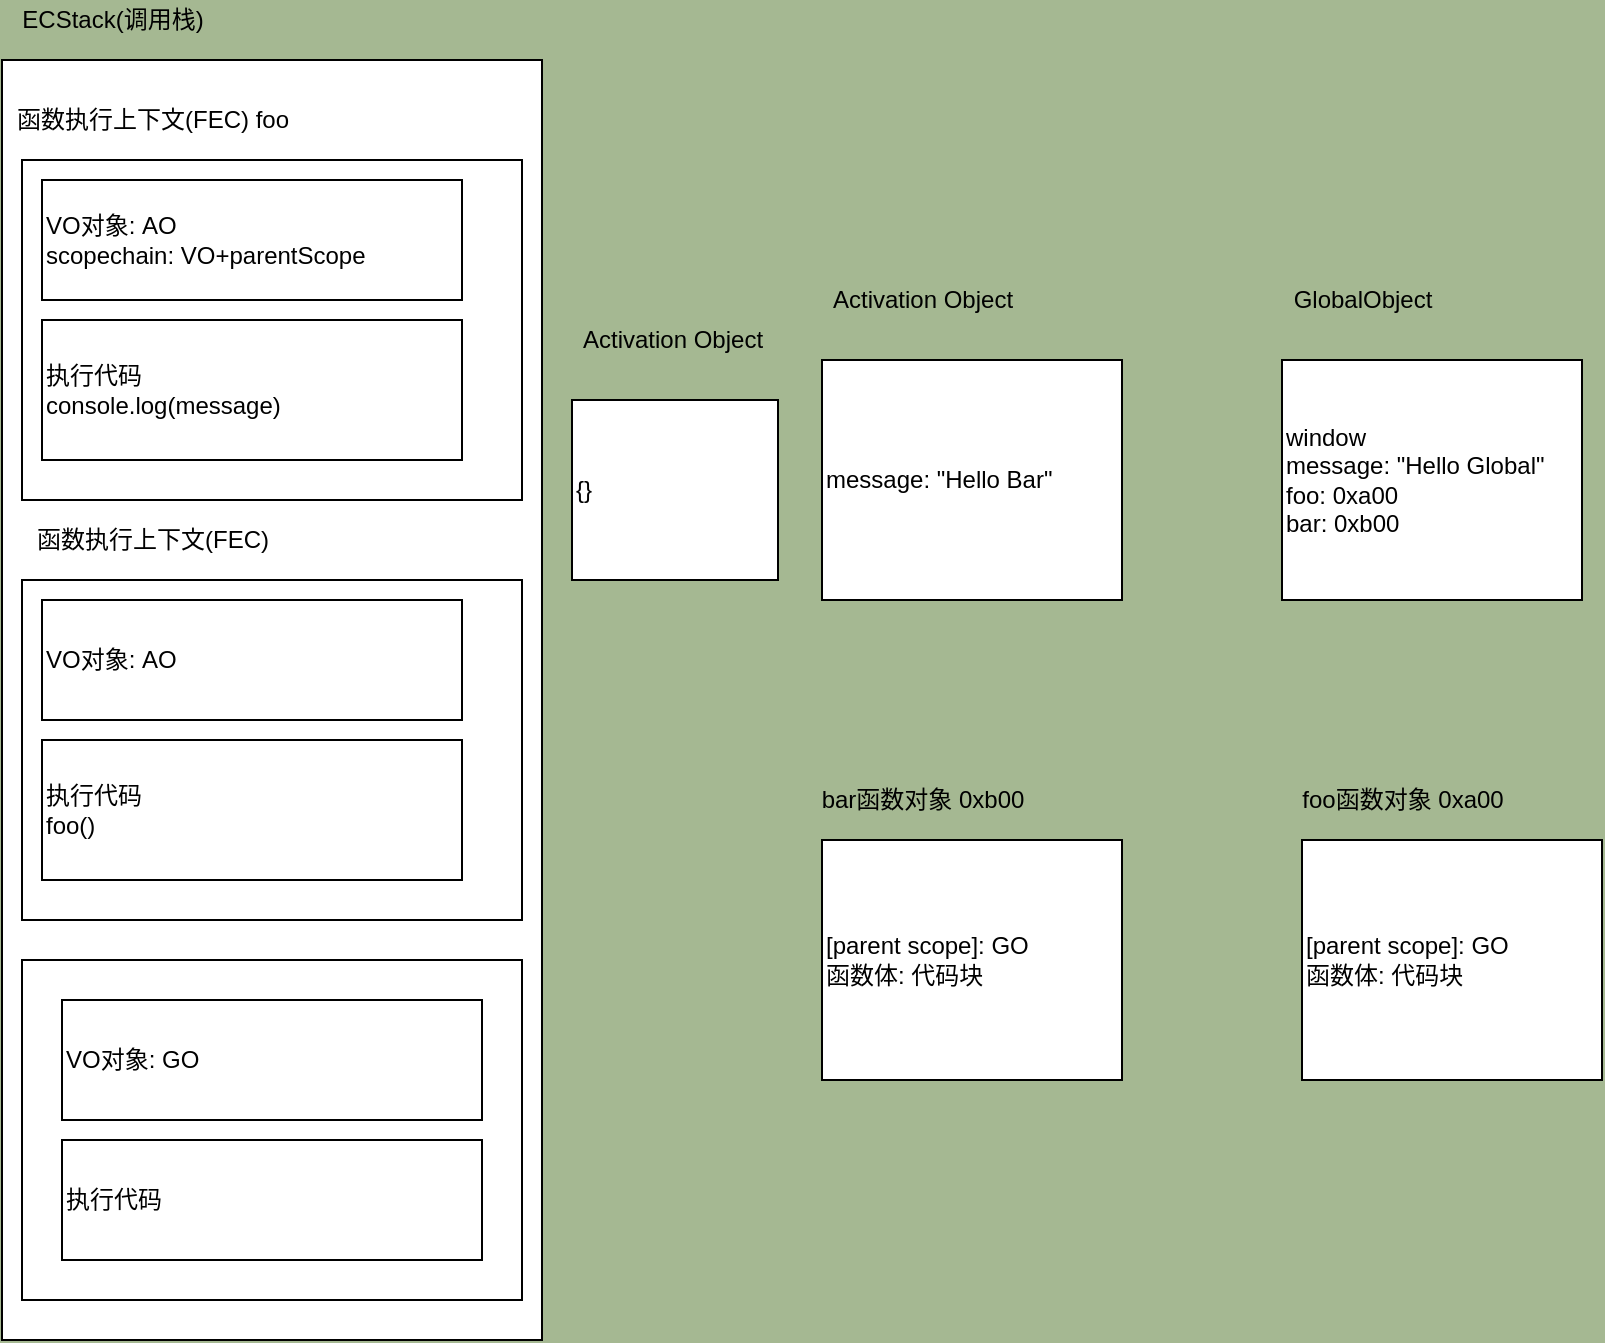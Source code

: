 <mxfile version="15.5.4" type="embed"><diagram id="h1UYcD7knvbwRo3siLt6" name="Page-1"><mxGraphModel dx="832" dy="1616" grid="0" gridSize="10" guides="1" tooltips="1" connect="1" arrows="1" fold="1" page="0" pageScale="1" pageWidth="1654" pageHeight="2336" background="#A5B892" math="0" shadow="0"><root><mxCell id="0"/><mxCell id="1" parent="0"/><mxCell id="2" value="" style="rounded=0;whiteSpace=wrap;html=1;" parent="1" vertex="1"><mxGeometry x="410" y="-40" width="270" height="640" as="geometry"/></mxCell><mxCell id="3" value="ECStack(调用栈)" style="text;html=1;align=center;verticalAlign=middle;resizable=0;points=[];autosize=1;strokeColor=none;" parent="1" vertex="1"><mxGeometry x="410" y="-70" width="110" height="20" as="geometry"/></mxCell><mxCell id="4" value="window&lt;br&gt;message: &quot;Hello Global&quot;&lt;br&gt;foo: 0xa00&lt;br&gt;bar: 0xb00" style="rounded=0;whiteSpace=wrap;html=1;align=left;" parent="1" vertex="1"><mxGeometry x="1050" y="110" width="150" height="120" as="geometry"/></mxCell><mxCell id="5" value="GlobalObject" style="text;html=1;align=center;verticalAlign=middle;resizable=0;points=[];autosize=1;strokeColor=none;" parent="1" vertex="1"><mxGeometry x="1050" y="70" width="80" height="20" as="geometry"/></mxCell><mxCell id="6" value="[parent scope]: GO&lt;br&gt;函数体: 代码块" style="rounded=0;whiteSpace=wrap;html=1;align=left;" parent="1" vertex="1"><mxGeometry x="1060" y="350" width="150" height="120" as="geometry"/></mxCell><mxCell id="7" value="foo函数对象 0xa00" style="text;html=1;align=center;verticalAlign=middle;resizable=0;points=[];autosize=1;strokeColor=none;" parent="1" vertex="1"><mxGeometry x="1050" y="320" width="120" height="20" as="geometry"/></mxCell><mxCell id="8" value="[parent scope]: GO&lt;br&gt;函数体: 代码块" style="rounded=0;whiteSpace=wrap;html=1;align=left;" parent="1" vertex="1"><mxGeometry x="820" y="350" width="150" height="120" as="geometry"/></mxCell><mxCell id="9" value="bar函数对象 0xb00" style="text;html=1;align=center;verticalAlign=middle;resizable=0;points=[];autosize=1;strokeColor=none;" parent="1" vertex="1"><mxGeometry x="810" y="320" width="120" height="20" as="geometry"/></mxCell><mxCell id="10" value="" style="rounded=0;whiteSpace=wrap;html=1;align=left;" parent="1" vertex="1"><mxGeometry x="420" y="410" width="250" height="170" as="geometry"/></mxCell><mxCell id="11" value="VO对象: GO" style="rounded=0;whiteSpace=wrap;html=1;align=left;" parent="1" vertex="1"><mxGeometry x="440" y="430" width="210" height="60" as="geometry"/></mxCell><mxCell id="12" value="执行代码" style="rounded=0;whiteSpace=wrap;html=1;align=left;" parent="1" vertex="1"><mxGeometry x="440" y="500" width="210" height="60" as="geometry"/></mxCell><mxCell id="13" value="" style="rounded=0;whiteSpace=wrap;html=1;align=left;" parent="1" vertex="1"><mxGeometry x="420" y="220" width="250" height="170" as="geometry"/></mxCell><mxCell id="14" value="函数执行上下文(FEC)" style="text;html=1;align=center;verticalAlign=middle;resizable=0;points=[];autosize=1;strokeColor=none;" parent="1" vertex="1"><mxGeometry x="420" y="190" width="130" height="20" as="geometry"/></mxCell><mxCell id="15" value="VO对象: AO" style="rounded=0;whiteSpace=wrap;html=1;align=left;" parent="1" vertex="1"><mxGeometry x="430" y="230" width="210" height="60" as="geometry"/></mxCell><mxCell id="16" value="message: &quot;Hello Bar&quot;" style="rounded=0;whiteSpace=wrap;html=1;align=left;" parent="1" vertex="1"><mxGeometry x="820" y="110" width="150" height="120" as="geometry"/></mxCell><mxCell id="17" value="Activation Object" style="text;html=1;align=center;verticalAlign=middle;resizable=0;points=[];autosize=1;strokeColor=none;" parent="1" vertex="1"><mxGeometry x="815" y="70" width="110" height="20" as="geometry"/></mxCell><mxCell id="18" value="执行代码&lt;br&gt;foo()" style="rounded=0;whiteSpace=wrap;html=1;align=left;" parent="1" vertex="1"><mxGeometry x="430" y="300" width="210" height="70" as="geometry"/></mxCell><mxCell id="23" value="" style="rounded=0;whiteSpace=wrap;html=1;align=left;" parent="1" vertex="1"><mxGeometry x="420" y="10" width="250" height="170" as="geometry"/></mxCell><mxCell id="24" value="函数执行上下文(FEC) foo" style="text;html=1;align=center;verticalAlign=middle;resizable=0;points=[];autosize=1;strokeColor=none;" parent="1" vertex="1"><mxGeometry x="410" y="-20" width="150" height="20" as="geometry"/></mxCell><mxCell id="25" value="VO对象: AO&lt;br&gt;scopechain: VO+parentScope" style="rounded=0;whiteSpace=wrap;html=1;align=left;" parent="1" vertex="1"><mxGeometry x="430" y="20" width="210" height="60" as="geometry"/></mxCell><mxCell id="26" value="执行代码&lt;br&gt;console.log(message)" style="rounded=0;whiteSpace=wrap;html=1;align=left;" parent="1" vertex="1"><mxGeometry x="430" y="90" width="210" height="70" as="geometry"/></mxCell><mxCell id="31" value="{}" style="rounded=0;whiteSpace=wrap;html=1;align=left;" parent="1" vertex="1"><mxGeometry x="695" y="130" width="103" height="90" as="geometry"/></mxCell><mxCell id="32" value="Activation Object" style="text;html=1;align=center;verticalAlign=middle;resizable=0;points=[];autosize=1;strokeColor=none;" parent="1" vertex="1"><mxGeometry x="690" y="90" width="110" height="20" as="geometry"/></mxCell></root></mxGraphModel></diagram></mxfile>